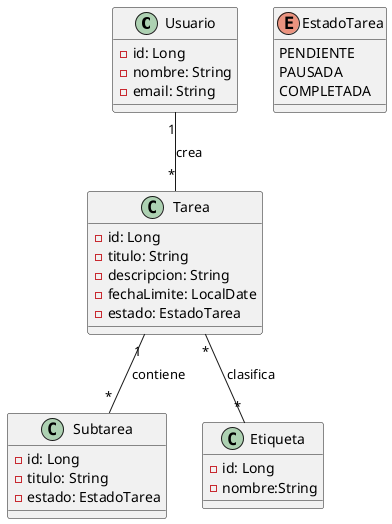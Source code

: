 ' Diagrama de clases: modelo base task-api
@startuml
class Usuario {
-id: Long
-nombre: String
-email: String
}
Usuario "1" -- "*" Tarea: crea

class Tarea{
- id: Long
- titulo: String
- descripcion: String
- fechaLimite: LocalDate
- estado: EstadoTarea
}
Tarea "1" -- "*" Subtarea: contiene

class Subtarea {
- id: Long
- titulo: String
- estado: EstadoTarea
}

class Etiqueta {
- id: Long
- nombre:String
}
Tarea "*" --"*" Etiqueta: clasifica

enum EstadoTarea {
PENDIENTE
PAUSADA
COMPLETADA
}

@enduml